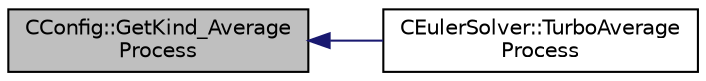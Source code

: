 digraph "CConfig::GetKind_AverageProcess"
{
  edge [fontname="Helvetica",fontsize="10",labelfontname="Helvetica",labelfontsize="10"];
  node [fontname="Helvetica",fontsize="10",shape=record];
  rankdir="LR";
  Node4630 [label="CConfig::GetKind_Average\lProcess",height=0.2,width=0.4,color="black", fillcolor="grey75", style="filled", fontcolor="black"];
  Node4630 -> Node4631 [dir="back",color="midnightblue",fontsize="10",style="solid",fontname="Helvetica"];
  Node4631 [label="CEulerSolver::TurboAverage\lProcess",height=0.2,width=0.4,color="black", fillcolor="white", style="filled",URL="$class_c_euler_solver.html#ab408049d3b4fecc224653176c8d7885a",tooltip="It computes average quantities along the span for turbomachinery analysis. "];
}

